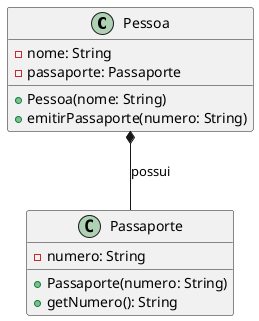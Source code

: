 @startuml
class Pessoa {
  -nome: String
  -passaporte: Passaporte
  +Pessoa(nome: String)
  +emitirPassaporte(numero: String)
}

class Passaporte {
  -numero: String
  +Passaporte(numero: String)
  +getNumero(): String
}

Pessoa *-- Passaporte : possui
@enduml